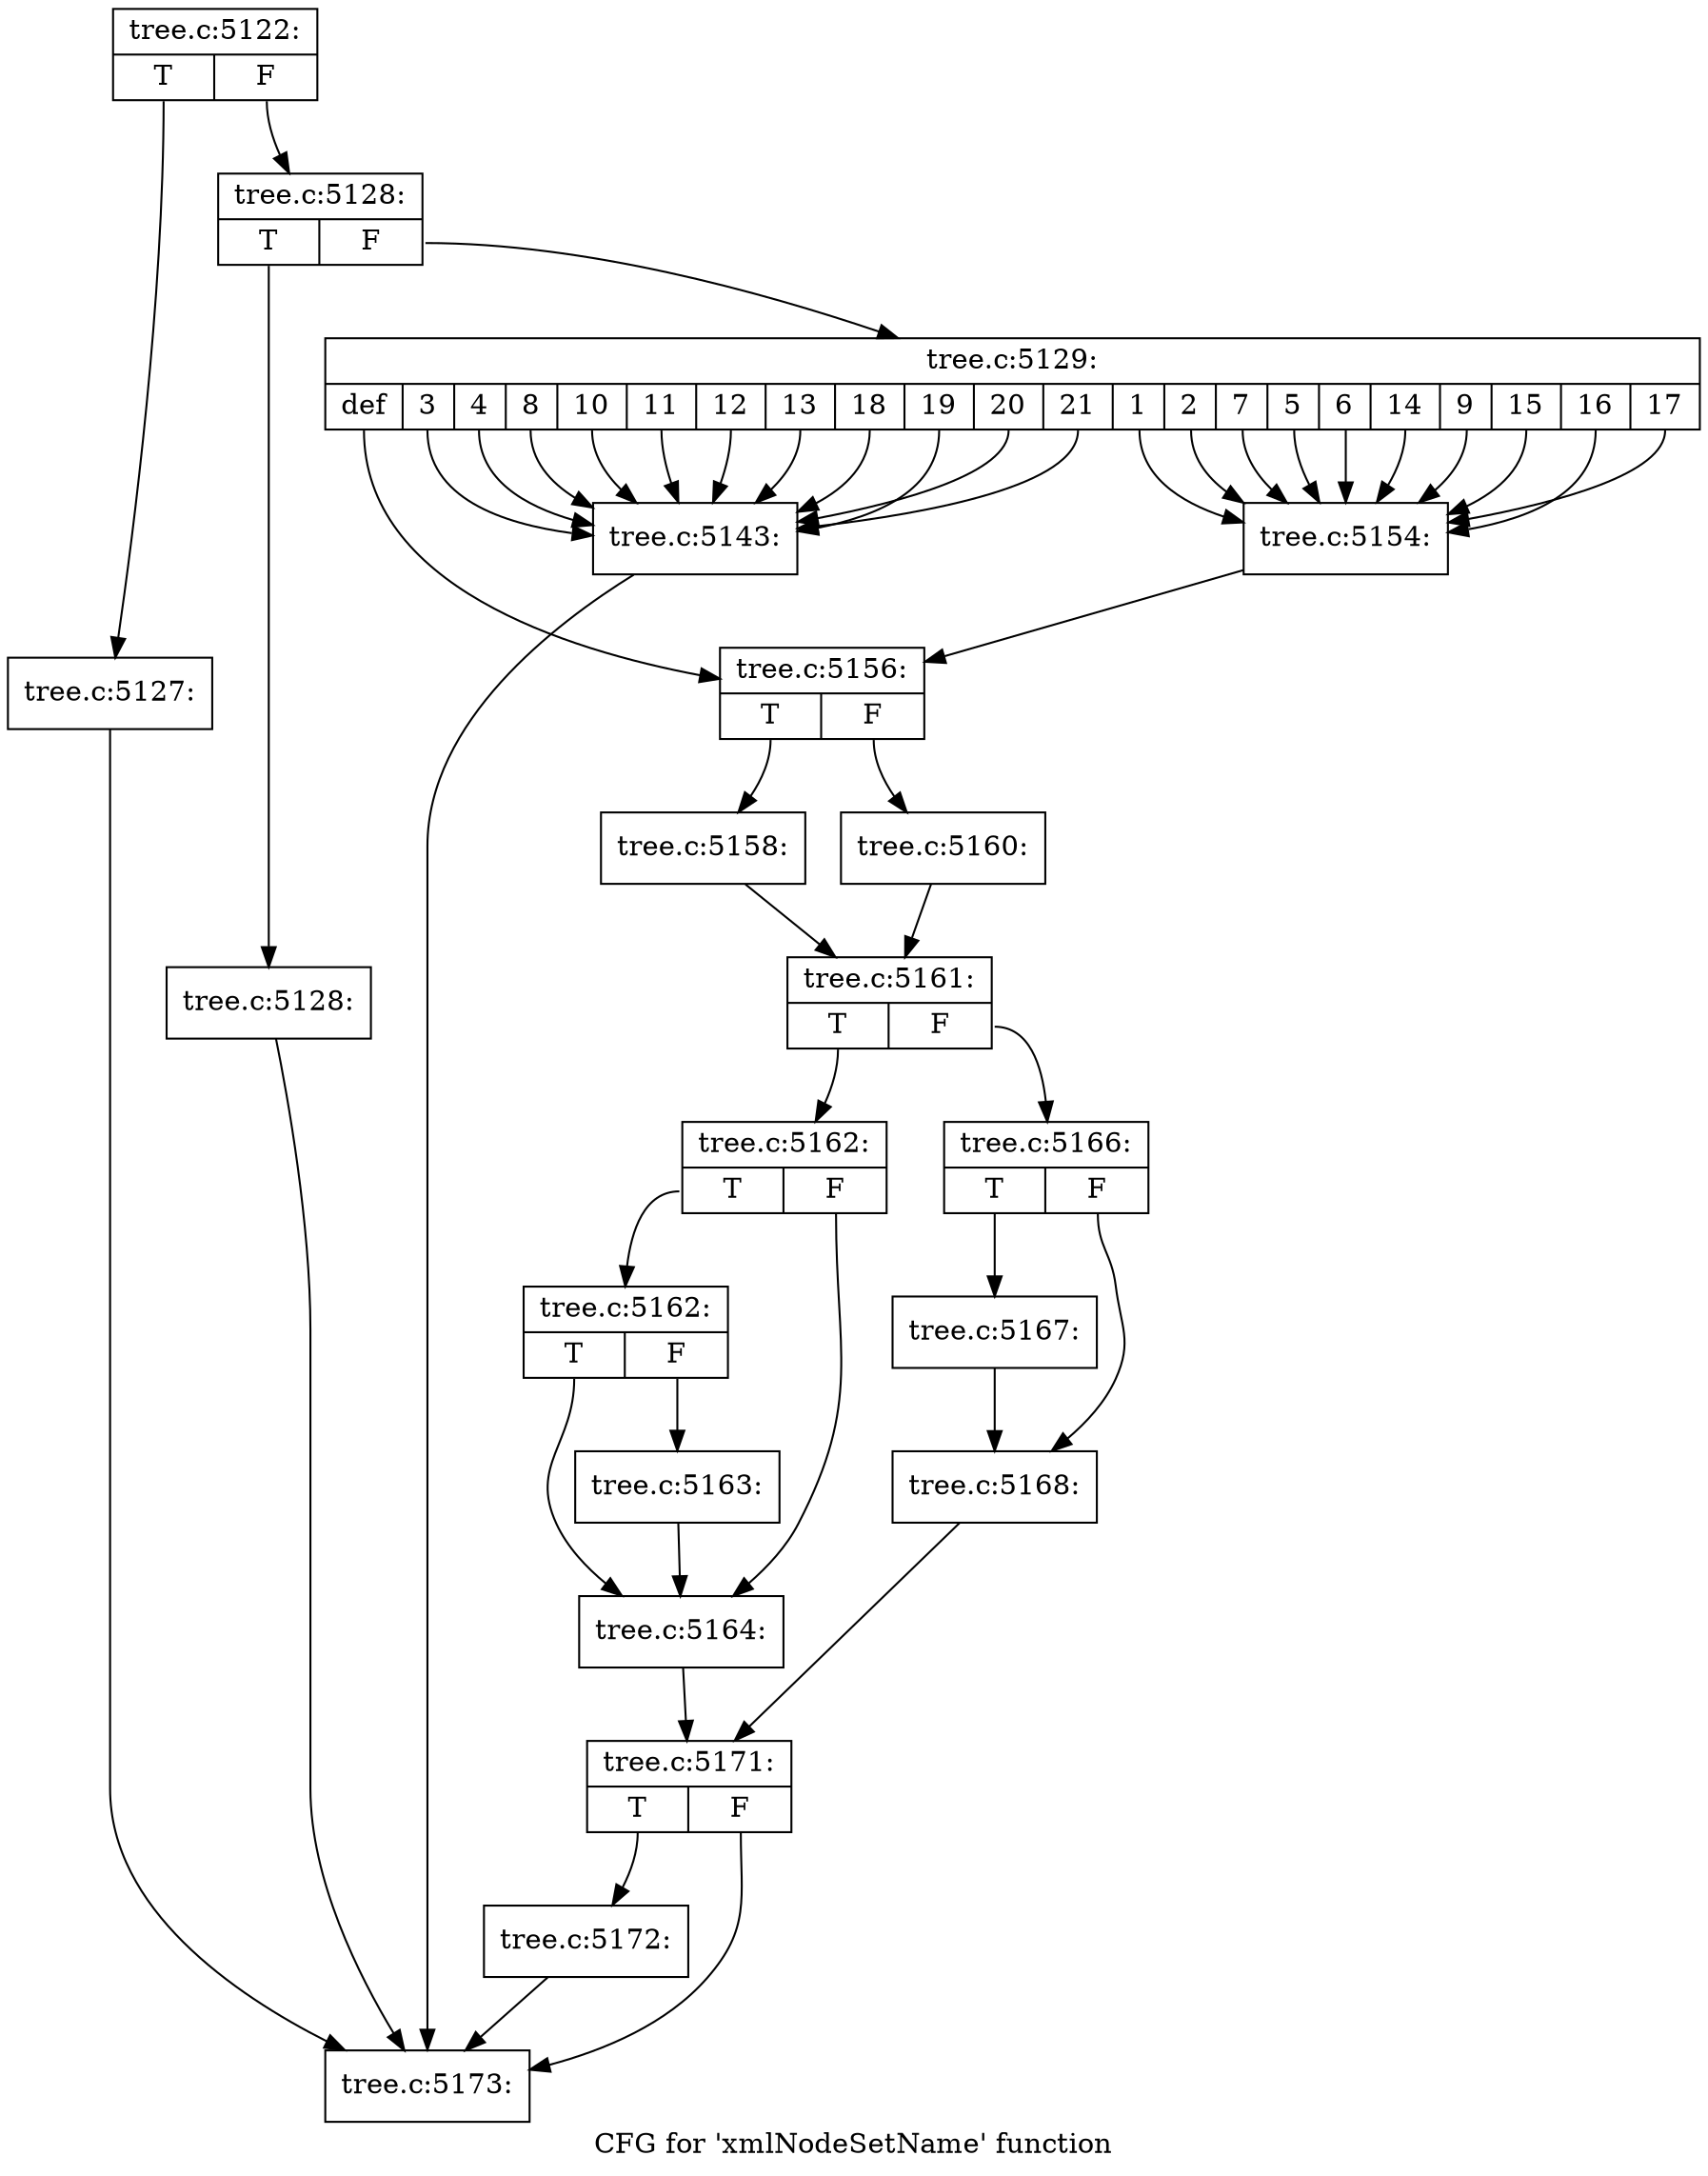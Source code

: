 digraph "CFG for 'xmlNodeSetName' function" {
	label="CFG for 'xmlNodeSetName' function";

	Node0x4367d90 [shape=record,label="{tree.c:5122:|{<s0>T|<s1>F}}"];
	Node0x4367d90:s0 -> Node0x4530c90;
	Node0x4367d90:s1 -> Node0x4530ce0;
	Node0x4530c90 [shape=record,label="{tree.c:5127:}"];
	Node0x4530c90 -> Node0x4534d60;
	Node0x4530ce0 [shape=record,label="{tree.c:5128:|{<s0>T|<s1>F}}"];
	Node0x4530ce0:s0 -> Node0x4531090;
	Node0x4530ce0:s1 -> Node0x45310e0;
	Node0x4531090 [shape=record,label="{tree.c:5128:}"];
	Node0x4531090 -> Node0x4534d60;
	Node0x45310e0 [shape=record,label="{tree.c:5129:|{<s0>def|<s1>3|<s2>4|<s3>8|<s4>10|<s5>11|<s6>12|<s7>13|<s8>18|<s9>19|<s10>20|<s11>21|<s12>1|<s13>2|<s14>7|<s15>5|<s16>6|<s17>14|<s18>9|<s19>15|<s20>16|<s21>17}}"];
	Node0x45310e0:s0 -> Node0x4531420;
	Node0x45310e0:s1 -> Node0x4531970;
	Node0x45310e0:s2 -> Node0x4531970;
	Node0x45310e0:s3 -> Node0x4531970;
	Node0x45310e0:s4 -> Node0x4531970;
	Node0x45310e0:s5 -> Node0x4531970;
	Node0x45310e0:s6 -> Node0x4531970;
	Node0x45310e0:s7 -> Node0x4531970;
	Node0x45310e0:s8 -> Node0x4531970;
	Node0x45310e0:s9 -> Node0x4531970;
	Node0x45310e0:s10 -> Node0x4531970;
	Node0x45310e0:s11 -> Node0x4531970;
	Node0x45310e0:s12 -> Node0x4531770;
	Node0x45310e0:s13 -> Node0x4531770;
	Node0x45310e0:s14 -> Node0x4531770;
	Node0x45310e0:s15 -> Node0x4531770;
	Node0x45310e0:s16 -> Node0x4531770;
	Node0x45310e0:s17 -> Node0x4531770;
	Node0x45310e0:s18 -> Node0x4531770;
	Node0x45310e0:s19 -> Node0x4531770;
	Node0x45310e0:s20 -> Node0x4531770;
	Node0x45310e0:s21 -> Node0x4531770;
	Node0x4531970 [shape=record,label="{tree.c:5143:}"];
	Node0x4531970 -> Node0x4534d60;
	Node0x4531770 [shape=record,label="{tree.c:5154:}"];
	Node0x4531770 -> Node0x4531420;
	Node0x4531420 [shape=record,label="{tree.c:5156:|{<s0>T|<s1>F}}"];
	Node0x4531420:s0 -> Node0x4531630;
	Node0x4531420:s1 -> Node0x4532360;
	Node0x4531630 [shape=record,label="{tree.c:5158:}"];
	Node0x4531630 -> Node0x4532310;
	Node0x4532360 [shape=record,label="{tree.c:5160:}"];
	Node0x4532360 -> Node0x4532310;
	Node0x4532310 [shape=record,label="{tree.c:5161:|{<s0>T|<s1>F}}"];
	Node0x4532310:s0 -> Node0x4532af0;
	Node0x4532310:s1 -> Node0x4532b90;
	Node0x4532af0 [shape=record,label="{tree.c:5162:|{<s0>T|<s1>F}}"];
	Node0x4532af0:s0 -> Node0x4532ff0;
	Node0x4532af0:s1 -> Node0x4532fa0;
	Node0x4532ff0 [shape=record,label="{tree.c:5162:|{<s0>T|<s1>F}}"];
	Node0x4532ff0:s0 -> Node0x4532fa0;
	Node0x4532ff0:s1 -> Node0x4532f50;
	Node0x4532f50 [shape=record,label="{tree.c:5163:}"];
	Node0x4532f50 -> Node0x4532fa0;
	Node0x4532fa0 [shape=record,label="{tree.c:5164:}"];
	Node0x4532fa0 -> Node0x4532b40;
	Node0x4532b90 [shape=record,label="{tree.c:5166:|{<s0>T|<s1>F}}"];
	Node0x4532b90:s0 -> Node0x4534120;
	Node0x4532b90:s1 -> Node0x4534170;
	Node0x4534120 [shape=record,label="{tree.c:5167:}"];
	Node0x4534120 -> Node0x4534170;
	Node0x4534170 [shape=record,label="{tree.c:5168:}"];
	Node0x4534170 -> Node0x4532b40;
	Node0x4532b40 [shape=record,label="{tree.c:5171:|{<s0>T|<s1>F}}"];
	Node0x4532b40:s0 -> Node0x4534d10;
	Node0x4532b40:s1 -> Node0x4534d60;
	Node0x4534d10 [shape=record,label="{tree.c:5172:}"];
	Node0x4534d10 -> Node0x4534d60;
	Node0x4534d60 [shape=record,label="{tree.c:5173:}"];
}
